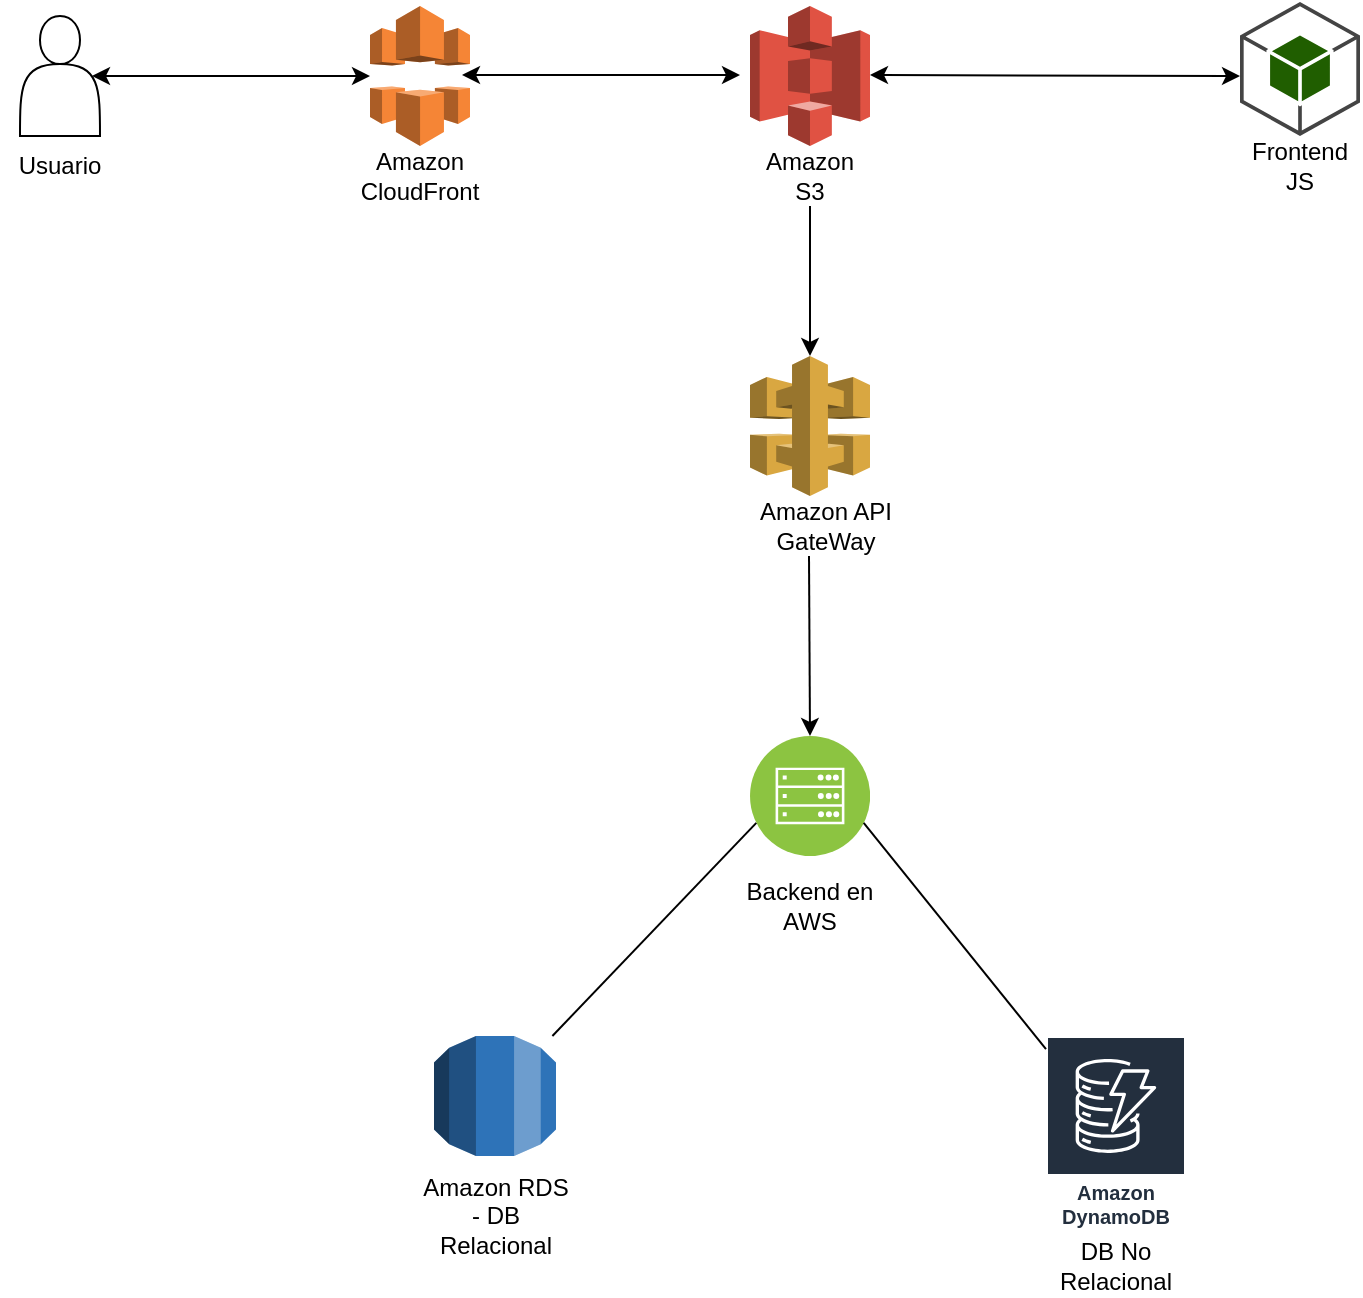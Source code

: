 <mxfile version="24.5.4" type="device">
  <diagram name="Page-1" id="r7ei3mxCO3cc_NnA-AZB">
    <mxGraphModel dx="1434" dy="772" grid="1" gridSize="10" guides="1" tooltips="1" connect="1" arrows="1" fold="1" page="1" pageScale="1" pageWidth="827" pageHeight="1169" math="0" shadow="0">
      <root>
        <mxCell id="0" />
        <mxCell id="1" parent="0" />
        <mxCell id="Hh8_-1sdyvbBBS1KuZF1-1" value="" style="shape=actor;whiteSpace=wrap;html=1;" vertex="1" parent="1">
          <mxGeometry x="50" y="30" width="40" height="60" as="geometry" />
        </mxCell>
        <mxCell id="Hh8_-1sdyvbBBS1KuZF1-2" value="Usuario" style="text;html=1;align=center;verticalAlign=middle;whiteSpace=wrap;rounded=0;" vertex="1" parent="1">
          <mxGeometry x="40" y="90" width="60" height="30" as="geometry" />
        </mxCell>
        <mxCell id="Hh8_-1sdyvbBBS1KuZF1-3" value="" style="outlineConnect=0;dashed=0;verticalLabelPosition=bottom;verticalAlign=top;align=center;html=1;shape=mxgraph.aws3.cloudfront;fillColor=#F58536;gradientColor=none;" vertex="1" parent="1">
          <mxGeometry x="225" y="25" width="50" height="70" as="geometry" />
        </mxCell>
        <mxCell id="Hh8_-1sdyvbBBS1KuZF1-4" value="Amazon CloudFront" style="text;html=1;align=center;verticalAlign=middle;whiteSpace=wrap;rounded=0;" vertex="1" parent="1">
          <mxGeometry x="220" y="95" width="60" height="30" as="geometry" />
        </mxCell>
        <mxCell id="Hh8_-1sdyvbBBS1KuZF1-8" value="" style="outlineConnect=0;dashed=0;verticalLabelPosition=bottom;verticalAlign=top;align=center;html=1;shape=mxgraph.aws3.s3;fillColor=#E05243;gradientColor=none;" vertex="1" parent="1">
          <mxGeometry x="415" y="25" width="60" height="70" as="geometry" />
        </mxCell>
        <mxCell id="Hh8_-1sdyvbBBS1KuZF1-9" value="Amazon S3" style="text;html=1;align=center;verticalAlign=middle;whiteSpace=wrap;rounded=0;" vertex="1" parent="1">
          <mxGeometry x="415" y="95" width="60" height="30" as="geometry" />
        </mxCell>
        <mxCell id="Hh8_-1sdyvbBBS1KuZF1-10" value="" style="outlineConnect=0;dashed=0;verticalLabelPosition=bottom;verticalAlign=top;align=center;html=1;shape=mxgraph.aws3.android;fillColor=#205E00;gradientColor=none;" vertex="1" parent="1">
          <mxGeometry x="660" y="23" width="60" height="67" as="geometry" />
        </mxCell>
        <mxCell id="Hh8_-1sdyvbBBS1KuZF1-11" value="Frontend JS" style="text;html=1;align=center;verticalAlign=middle;whiteSpace=wrap;rounded=0;" vertex="1" parent="1">
          <mxGeometry x="660" y="90" width="60" height="30" as="geometry" />
        </mxCell>
        <mxCell id="Hh8_-1sdyvbBBS1KuZF1-12" value="" style="outlineConnect=0;dashed=0;verticalLabelPosition=bottom;verticalAlign=top;align=center;html=1;shape=mxgraph.aws3.api_gateway;fillColor=#D9A741;gradientColor=none;" vertex="1" parent="1">
          <mxGeometry x="415" y="200" width="60" height="70" as="geometry" />
        </mxCell>
        <mxCell id="Hh8_-1sdyvbBBS1KuZF1-13" value="Amazon API GateWay" style="text;html=1;align=center;verticalAlign=middle;whiteSpace=wrap;rounded=0;" vertex="1" parent="1">
          <mxGeometry x="418" y="270" width="70" height="30" as="geometry" />
        </mxCell>
        <mxCell id="Hh8_-1sdyvbBBS1KuZF1-14" value="" style="image;aspect=fixed;perimeter=ellipsePerimeter;html=1;align=center;shadow=0;dashed=0;fontColor=#4277BB;labelBackgroundColor=default;fontSize=12;spacingTop=3;image=img/lib/ibm/infrastructure/mobile_backend.svg;" vertex="1" parent="1">
          <mxGeometry x="415" y="390" width="60" height="60" as="geometry" />
        </mxCell>
        <mxCell id="Hh8_-1sdyvbBBS1KuZF1-15" value="Backend en AWS" style="text;html=1;align=center;verticalAlign=middle;whiteSpace=wrap;rounded=0;" vertex="1" parent="1">
          <mxGeometry x="410" y="460" width="70" height="30" as="geometry" />
        </mxCell>
        <mxCell id="Hh8_-1sdyvbBBS1KuZF1-16" value="" style="outlineConnect=0;dashed=0;verticalLabelPosition=bottom;verticalAlign=top;align=center;html=1;shape=mxgraph.aws3.rds;fillColor=#2E73B8;gradientColor=none;" vertex="1" parent="1">
          <mxGeometry x="257" y="540" width="61" height="60" as="geometry" />
        </mxCell>
        <mxCell id="Hh8_-1sdyvbBBS1KuZF1-17" value="Amazon RDS - DB Relacional" style="text;html=1;align=center;verticalAlign=middle;whiteSpace=wrap;rounded=0;" vertex="1" parent="1">
          <mxGeometry x="249.5" y="610" width="76" height="40" as="geometry" />
        </mxCell>
        <mxCell id="Hh8_-1sdyvbBBS1KuZF1-18" value="Amazon DynamoDB" style="sketch=0;outlineConnect=0;fontColor=#232F3E;gradientColor=none;strokeColor=#ffffff;fillColor=#232F3E;dashed=0;verticalLabelPosition=middle;verticalAlign=bottom;align=center;html=1;whiteSpace=wrap;fontSize=10;fontStyle=1;spacing=3;shape=mxgraph.aws4.productIcon;prIcon=mxgraph.aws4.dynamodb;" vertex="1" parent="1">
          <mxGeometry x="563" y="540" width="70" height="100" as="geometry" />
        </mxCell>
        <mxCell id="Hh8_-1sdyvbBBS1KuZF1-19" value="DB No Relacional" style="text;html=1;align=center;verticalAlign=middle;whiteSpace=wrap;rounded=0;" vertex="1" parent="1">
          <mxGeometry x="568" y="640" width="60" height="30" as="geometry" />
        </mxCell>
        <mxCell id="Hh8_-1sdyvbBBS1KuZF1-25" value="" style="endArrow=classic;startArrow=classic;html=1;rounded=0;exitX=0.9;exitY=0.5;exitDx=0;exitDy=0;exitPerimeter=0;entryX=0;entryY=0.5;entryDx=0;entryDy=0;entryPerimeter=0;" edge="1" parent="1" source="Hh8_-1sdyvbBBS1KuZF1-1" target="Hh8_-1sdyvbBBS1KuZF1-3">
          <mxGeometry width="50" height="50" relative="1" as="geometry">
            <mxPoint x="90" y="73" as="sourcePoint" />
            <mxPoint x="140" y="23" as="targetPoint" />
          </mxGeometry>
        </mxCell>
        <mxCell id="Hh8_-1sdyvbBBS1KuZF1-27" value="" style="endArrow=classic;startArrow=classic;html=1;rounded=0;exitX=0.9;exitY=0.5;exitDx=0;exitDy=0;exitPerimeter=0;entryX=0;entryY=0.5;entryDx=0;entryDy=0;entryPerimeter=0;" edge="1" parent="1">
          <mxGeometry width="50" height="50" relative="1" as="geometry">
            <mxPoint x="271" y="59.5" as="sourcePoint" />
            <mxPoint x="410" y="59.5" as="targetPoint" />
          </mxGeometry>
        </mxCell>
        <mxCell id="Hh8_-1sdyvbBBS1KuZF1-28" value="" style="endArrow=classic;startArrow=classic;html=1;rounded=0;exitX=0.9;exitY=0.5;exitDx=0;exitDy=0;exitPerimeter=0;" edge="1" parent="1">
          <mxGeometry width="50" height="50" relative="1" as="geometry">
            <mxPoint x="475" y="59.5" as="sourcePoint" />
            <mxPoint x="660" y="60" as="targetPoint" />
          </mxGeometry>
        </mxCell>
        <mxCell id="Hh8_-1sdyvbBBS1KuZF1-29" value="" style="endArrow=classic;html=1;rounded=0;exitX=0.5;exitY=1;exitDx=0;exitDy=0;entryX=0.5;entryY=0;entryDx=0;entryDy=0;entryPerimeter=0;" edge="1" parent="1" source="Hh8_-1sdyvbBBS1KuZF1-9" target="Hh8_-1sdyvbBBS1KuZF1-12">
          <mxGeometry width="50" height="50" relative="1" as="geometry">
            <mxPoint x="390" y="320" as="sourcePoint" />
            <mxPoint x="440" y="270" as="targetPoint" />
          </mxGeometry>
        </mxCell>
        <mxCell id="Hh8_-1sdyvbBBS1KuZF1-30" value="" style="endArrow=classic;html=1;rounded=0;exitX=0.5;exitY=1;exitDx=0;exitDy=0;entryX=0.5;entryY=0;entryDx=0;entryDy=0;" edge="1" parent="1" target="Hh8_-1sdyvbBBS1KuZF1-14">
          <mxGeometry width="50" height="50" relative="1" as="geometry">
            <mxPoint x="444.5" y="300" as="sourcePoint" />
            <mxPoint x="444.5" y="375" as="targetPoint" />
          </mxGeometry>
        </mxCell>
        <mxCell id="Hh8_-1sdyvbBBS1KuZF1-35" value="" style="endArrow=none;html=1;rounded=0;entryX=0;entryY=0.75;entryDx=0;entryDy=0;" edge="1" parent="1" source="Hh8_-1sdyvbBBS1KuZF1-16" target="Hh8_-1sdyvbBBS1KuZF1-14">
          <mxGeometry width="50" height="50" relative="1" as="geometry">
            <mxPoint x="368" y="480" as="sourcePoint" />
            <mxPoint x="418" y="430" as="targetPoint" />
          </mxGeometry>
        </mxCell>
        <mxCell id="Hh8_-1sdyvbBBS1KuZF1-36" value="" style="endArrow=none;html=1;rounded=0;entryX=1;entryY=0.75;entryDx=0;entryDy=0;" edge="1" parent="1" source="Hh8_-1sdyvbBBS1KuZF1-18" target="Hh8_-1sdyvbBBS1KuZF1-14">
          <mxGeometry width="50" height="50" relative="1" as="geometry">
            <mxPoint x="570" y="530" as="sourcePoint" />
            <mxPoint x="428" y="443" as="targetPoint" />
          </mxGeometry>
        </mxCell>
      </root>
    </mxGraphModel>
  </diagram>
</mxfile>
